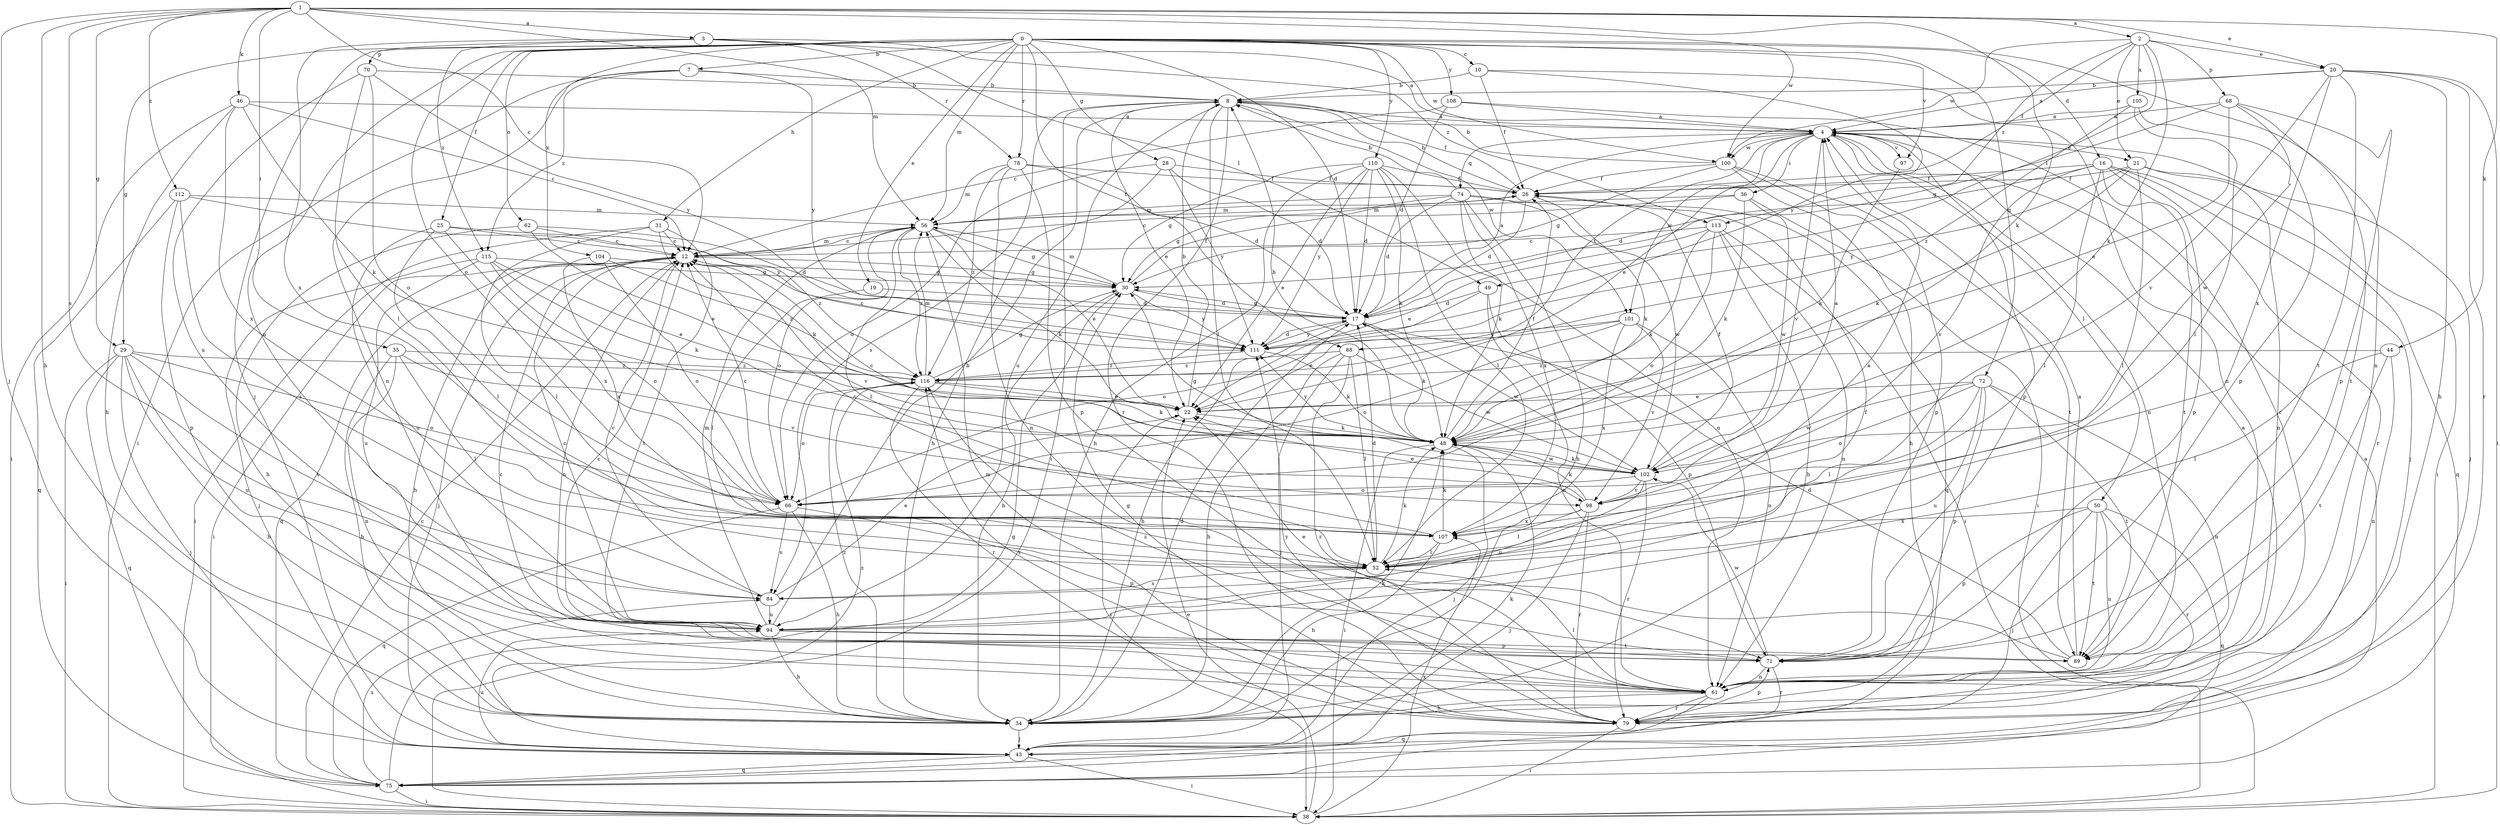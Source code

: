 strict digraph  {
0;
1;
2;
3;
4;
7;
8;
10;
12;
16;
17;
19;
20;
21;
22;
25;
26;
28;
29;
30;
31;
34;
35;
36;
38;
43;
44;
46;
48;
49;
50;
52;
56;
61;
62;
66;
68;
70;
71;
72;
74;
75;
78;
79;
84;
88;
89;
94;
97;
98;
100;
101;
102;
104;
105;
107;
108;
110;
111;
112;
113;
115;
116;
0 -> 7  [label=b];
0 -> 10  [label=c];
0 -> 16  [label=d];
0 -> 17  [label=d];
0 -> 19  [label=e];
0 -> 25  [label=f];
0 -> 28  [label=g];
0 -> 29  [label=g];
0 -> 31  [label=h];
0 -> 43  [label=j];
0 -> 56  [label=m];
0 -> 61  [label=n];
0 -> 62  [label=o];
0 -> 66  [label=o];
0 -> 72  [label=q];
0 -> 78  [label=r];
0 -> 88  [label=t];
0 -> 94  [label=u];
0 -> 97  [label=v];
0 -> 100  [label=w];
0 -> 104  [label=x];
0 -> 108  [label=y];
0 -> 110  [label=y];
1 -> 2  [label=a];
1 -> 3  [label=a];
1 -> 12  [label=c];
1 -> 20  [label=e];
1 -> 29  [label=g];
1 -> 34  [label=h];
1 -> 35  [label=i];
1 -> 43  [label=j];
1 -> 44  [label=k];
1 -> 46  [label=k];
1 -> 48  [label=k];
1 -> 56  [label=m];
1 -> 84  [label=s];
1 -> 100  [label=w];
1 -> 112  [label=z];
2 -> 20  [label=e];
2 -> 21  [label=e];
2 -> 26  [label=f];
2 -> 48  [label=k];
2 -> 49  [label=l];
2 -> 68  [label=p];
2 -> 100  [label=w];
2 -> 105  [label=x];
2 -> 113  [label=z];
3 -> 4  [label=a];
3 -> 49  [label=l];
3 -> 70  [label=p];
3 -> 78  [label=r];
3 -> 107  [label=x];
3 -> 113  [label=z];
3 -> 115  [label=z];
4 -> 21  [label=e];
4 -> 22  [label=e];
4 -> 36  [label=i];
4 -> 38  [label=i];
4 -> 50  [label=l];
4 -> 61  [label=n];
4 -> 71  [label=p];
4 -> 74  [label=q];
4 -> 88  [label=t];
4 -> 97  [label=v];
4 -> 98  [label=v];
4 -> 100  [label=w];
4 -> 101  [label=w];
7 -> 8  [label=b];
7 -> 38  [label=i];
7 -> 61  [label=n];
7 -> 111  [label=y];
7 -> 115  [label=z];
8 -> 4  [label=a];
8 -> 22  [label=e];
8 -> 26  [label=f];
8 -> 38  [label=i];
8 -> 52  [label=l];
8 -> 79  [label=r];
8 -> 84  [label=s];
8 -> 94  [label=u];
8 -> 101  [label=w];
10 -> 8  [label=b];
10 -> 26  [label=f];
10 -> 61  [label=n];
10 -> 111  [label=y];
12 -> 30  [label=g];
12 -> 34  [label=h];
12 -> 38  [label=i];
12 -> 43  [label=j];
12 -> 56  [label=m];
12 -> 61  [label=n];
12 -> 75  [label=q];
12 -> 98  [label=v];
16 -> 17  [label=d];
16 -> 26  [label=f];
16 -> 43  [label=j];
16 -> 52  [label=l];
16 -> 71  [label=p];
16 -> 75  [label=q];
16 -> 79  [label=r];
16 -> 89  [label=t];
16 -> 98  [label=v];
17 -> 4  [label=a];
17 -> 30  [label=g];
17 -> 34  [label=h];
17 -> 48  [label=k];
17 -> 102  [label=w];
17 -> 111  [label=y];
19 -> 17  [label=d];
19 -> 52  [label=l];
20 -> 4  [label=a];
20 -> 8  [label=b];
20 -> 34  [label=h];
20 -> 38  [label=i];
20 -> 79  [label=r];
20 -> 89  [label=t];
20 -> 98  [label=v];
20 -> 107  [label=x];
21 -> 26  [label=f];
21 -> 43  [label=j];
21 -> 48  [label=k];
21 -> 52  [label=l];
21 -> 61  [label=n];
21 -> 111  [label=y];
22 -> 8  [label=b];
22 -> 38  [label=i];
22 -> 48  [label=k];
25 -> 12  [label=c];
25 -> 52  [label=l];
25 -> 94  [label=u];
25 -> 107  [label=x];
25 -> 116  [label=z];
26 -> 8  [label=b];
26 -> 17  [label=d];
26 -> 48  [label=k];
26 -> 56  [label=m];
28 -> 17  [label=d];
28 -> 26  [label=f];
28 -> 34  [label=h];
28 -> 66  [label=o];
28 -> 111  [label=y];
29 -> 34  [label=h];
29 -> 38  [label=i];
29 -> 43  [label=j];
29 -> 66  [label=o];
29 -> 75  [label=q];
29 -> 84  [label=s];
29 -> 94  [label=u];
29 -> 116  [label=z];
30 -> 17  [label=d];
30 -> 26  [label=f];
30 -> 34  [label=h];
30 -> 56  [label=m];
30 -> 111  [label=y];
31 -> 12  [label=c];
31 -> 38  [label=i];
31 -> 48  [label=k];
31 -> 52  [label=l];
31 -> 89  [label=t];
34 -> 17  [label=d];
34 -> 43  [label=j];
34 -> 48  [label=k];
34 -> 116  [label=z];
35 -> 34  [label=h];
35 -> 52  [label=l];
35 -> 61  [label=n];
35 -> 98  [label=v];
35 -> 116  [label=z];
36 -> 12  [label=c];
36 -> 38  [label=i];
36 -> 48  [label=k];
36 -> 56  [label=m];
36 -> 102  [label=w];
38 -> 22  [label=e];
38 -> 107  [label=x];
43 -> 38  [label=i];
43 -> 48  [label=k];
43 -> 75  [label=q];
43 -> 94  [label=u];
43 -> 116  [label=z];
44 -> 52  [label=l];
44 -> 61  [label=n];
44 -> 89  [label=t];
44 -> 116  [label=z];
46 -> 4  [label=a];
46 -> 12  [label=c];
46 -> 34  [label=h];
46 -> 38  [label=i];
46 -> 48  [label=k];
46 -> 107  [label=x];
48 -> 8  [label=b];
48 -> 26  [label=f];
48 -> 38  [label=i];
48 -> 43  [label=j];
48 -> 102  [label=w];
48 -> 111  [label=y];
49 -> 17  [label=d];
49 -> 61  [label=n];
49 -> 66  [label=o];
49 -> 71  [label=p];
50 -> 43  [label=j];
50 -> 61  [label=n];
50 -> 71  [label=p];
50 -> 75  [label=q];
50 -> 79  [label=r];
50 -> 89  [label=t];
50 -> 107  [label=x];
52 -> 17  [label=d];
52 -> 48  [label=k];
52 -> 84  [label=s];
56 -> 12  [label=c];
56 -> 22  [label=e];
56 -> 30  [label=g];
56 -> 48  [label=k];
56 -> 52  [label=l];
56 -> 66  [label=o];
56 -> 116  [label=z];
61 -> 12  [label=c];
61 -> 34  [label=h];
61 -> 52  [label=l];
61 -> 75  [label=q];
61 -> 79  [label=r];
61 -> 116  [label=z];
62 -> 12  [label=c];
62 -> 17  [label=d];
62 -> 22  [label=e];
62 -> 34  [label=h];
66 -> 12  [label=c];
66 -> 34  [label=h];
66 -> 71  [label=p];
66 -> 75  [label=q];
66 -> 84  [label=s];
68 -> 4  [label=a];
68 -> 22  [label=e];
68 -> 30  [label=g];
68 -> 71  [label=p];
68 -> 89  [label=t];
68 -> 102  [label=w];
70 -> 8  [label=b];
70 -> 52  [label=l];
70 -> 66  [label=o];
70 -> 94  [label=u];
70 -> 111  [label=y];
71 -> 12  [label=c];
71 -> 61  [label=n];
71 -> 79  [label=r];
71 -> 102  [label=w];
72 -> 22  [label=e];
72 -> 52  [label=l];
72 -> 61  [label=n];
72 -> 66  [label=o];
72 -> 71  [label=p];
72 -> 89  [label=t];
72 -> 94  [label=u];
72 -> 102  [label=w];
74 -> 8  [label=b];
74 -> 17  [label=d];
74 -> 30  [label=g];
74 -> 34  [label=h];
74 -> 48  [label=k];
74 -> 56  [label=m];
74 -> 75  [label=q];
74 -> 102  [label=w];
74 -> 107  [label=x];
75 -> 4  [label=a];
75 -> 12  [label=c];
75 -> 30  [label=g];
75 -> 38  [label=i];
75 -> 84  [label=s];
78 -> 17  [label=d];
78 -> 26  [label=f];
78 -> 56  [label=m];
78 -> 61  [label=n];
78 -> 71  [label=p];
78 -> 116  [label=z];
79 -> 4  [label=a];
79 -> 30  [label=g];
79 -> 38  [label=i];
79 -> 56  [label=m];
79 -> 71  [label=p];
79 -> 111  [label=y];
79 -> 116  [label=z];
84 -> 4  [label=a];
84 -> 12  [label=c];
84 -> 22  [label=e];
84 -> 94  [label=u];
88 -> 34  [label=h];
88 -> 43  [label=j];
88 -> 52  [label=l];
88 -> 79  [label=r];
88 -> 102  [label=w];
88 -> 116  [label=z];
89 -> 4  [label=a];
89 -> 17  [label=d];
89 -> 22  [label=e];
94 -> 8  [label=b];
94 -> 12  [label=c];
94 -> 26  [label=f];
94 -> 34  [label=h];
94 -> 56  [label=m];
94 -> 71  [label=p];
94 -> 89  [label=t];
97 -> 48  [label=k];
98 -> 22  [label=e];
98 -> 43  [label=j];
98 -> 48  [label=k];
98 -> 52  [label=l];
98 -> 79  [label=r];
98 -> 107  [label=x];
100 -> 8  [label=b];
100 -> 26  [label=f];
100 -> 30  [label=g];
100 -> 34  [label=h];
100 -> 71  [label=p];
100 -> 89  [label=t];
101 -> 22  [label=e];
101 -> 61  [label=n];
101 -> 66  [label=o];
101 -> 98  [label=v];
101 -> 107  [label=x];
101 -> 111  [label=y];
102 -> 4  [label=a];
102 -> 12  [label=c];
102 -> 26  [label=f];
102 -> 30  [label=g];
102 -> 48  [label=k];
102 -> 66  [label=o];
102 -> 79  [label=r];
102 -> 94  [label=u];
102 -> 98  [label=v];
104 -> 30  [label=g];
104 -> 66  [label=o];
104 -> 107  [label=x];
104 -> 116  [label=z];
105 -> 4  [label=a];
105 -> 52  [label=l];
105 -> 71  [label=p];
105 -> 116  [label=z];
107 -> 12  [label=c];
107 -> 34  [label=h];
107 -> 48  [label=k];
107 -> 52  [label=l];
108 -> 4  [label=a];
108 -> 12  [label=c];
108 -> 17  [label=d];
108 -> 79  [label=r];
110 -> 17  [label=d];
110 -> 22  [label=e];
110 -> 26  [label=f];
110 -> 30  [label=g];
110 -> 34  [label=h];
110 -> 48  [label=k];
110 -> 52  [label=l];
110 -> 61  [label=n];
110 -> 111  [label=y];
111 -> 12  [label=c];
111 -> 17  [label=d];
111 -> 48  [label=k];
111 -> 116  [label=z];
112 -> 56  [label=m];
112 -> 71  [label=p];
112 -> 75  [label=q];
112 -> 84  [label=s];
112 -> 111  [label=y];
113 -> 12  [label=c];
113 -> 22  [label=e];
113 -> 34  [label=h];
113 -> 38  [label=i];
113 -> 48  [label=k];
113 -> 61  [label=n];
113 -> 66  [label=o];
115 -> 22  [label=e];
115 -> 30  [label=g];
115 -> 43  [label=j];
115 -> 48  [label=k];
115 -> 66  [label=o];
115 -> 94  [label=u];
116 -> 22  [label=e];
116 -> 30  [label=g];
116 -> 48  [label=k];
116 -> 56  [label=m];
116 -> 66  [label=o];
116 -> 79  [label=r];
}

